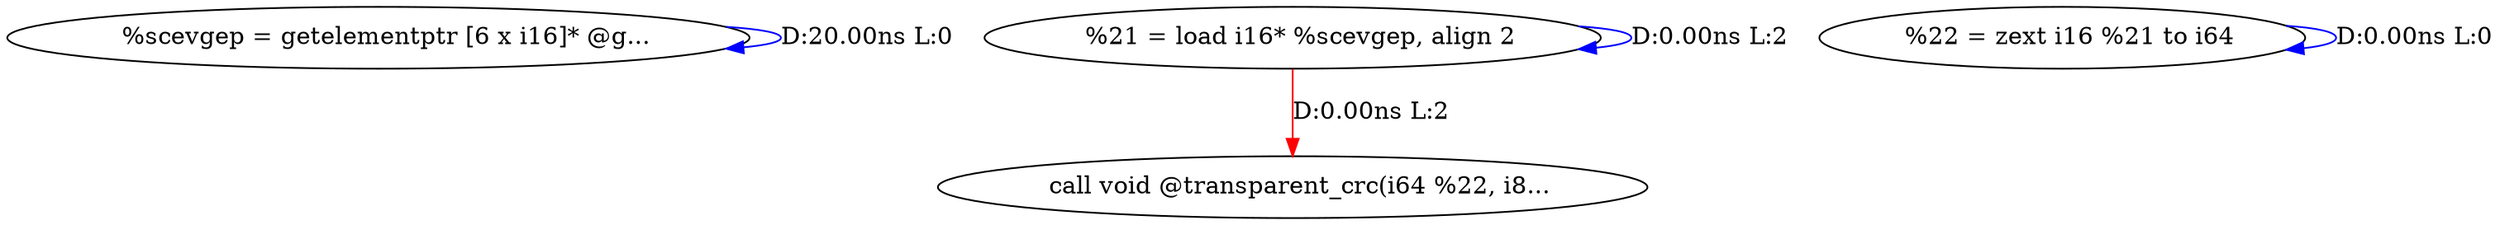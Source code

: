 digraph {
Node0x2baf9a0[label="  %scevgep = getelementptr [6 x i16]* @g..."];
Node0x2baf9a0 -> Node0x2baf9a0[label="D:20.00ns L:0",color=blue];
Node0x2bafa80[label="  %21 = load i16* %scevgep, align 2"];
Node0x2bafa80 -> Node0x2bafa80[label="D:0.00ns L:2",color=blue];
Node0x2bafc40[label="  call void @transparent_crc(i64 %22, i8..."];
Node0x2bafa80 -> Node0x2bafc40[label="D:0.00ns L:2",color=red];
Node0x2bafb60[label="  %22 = zext i16 %21 to i64"];
Node0x2bafb60 -> Node0x2bafb60[label="D:0.00ns L:0",color=blue];
}
